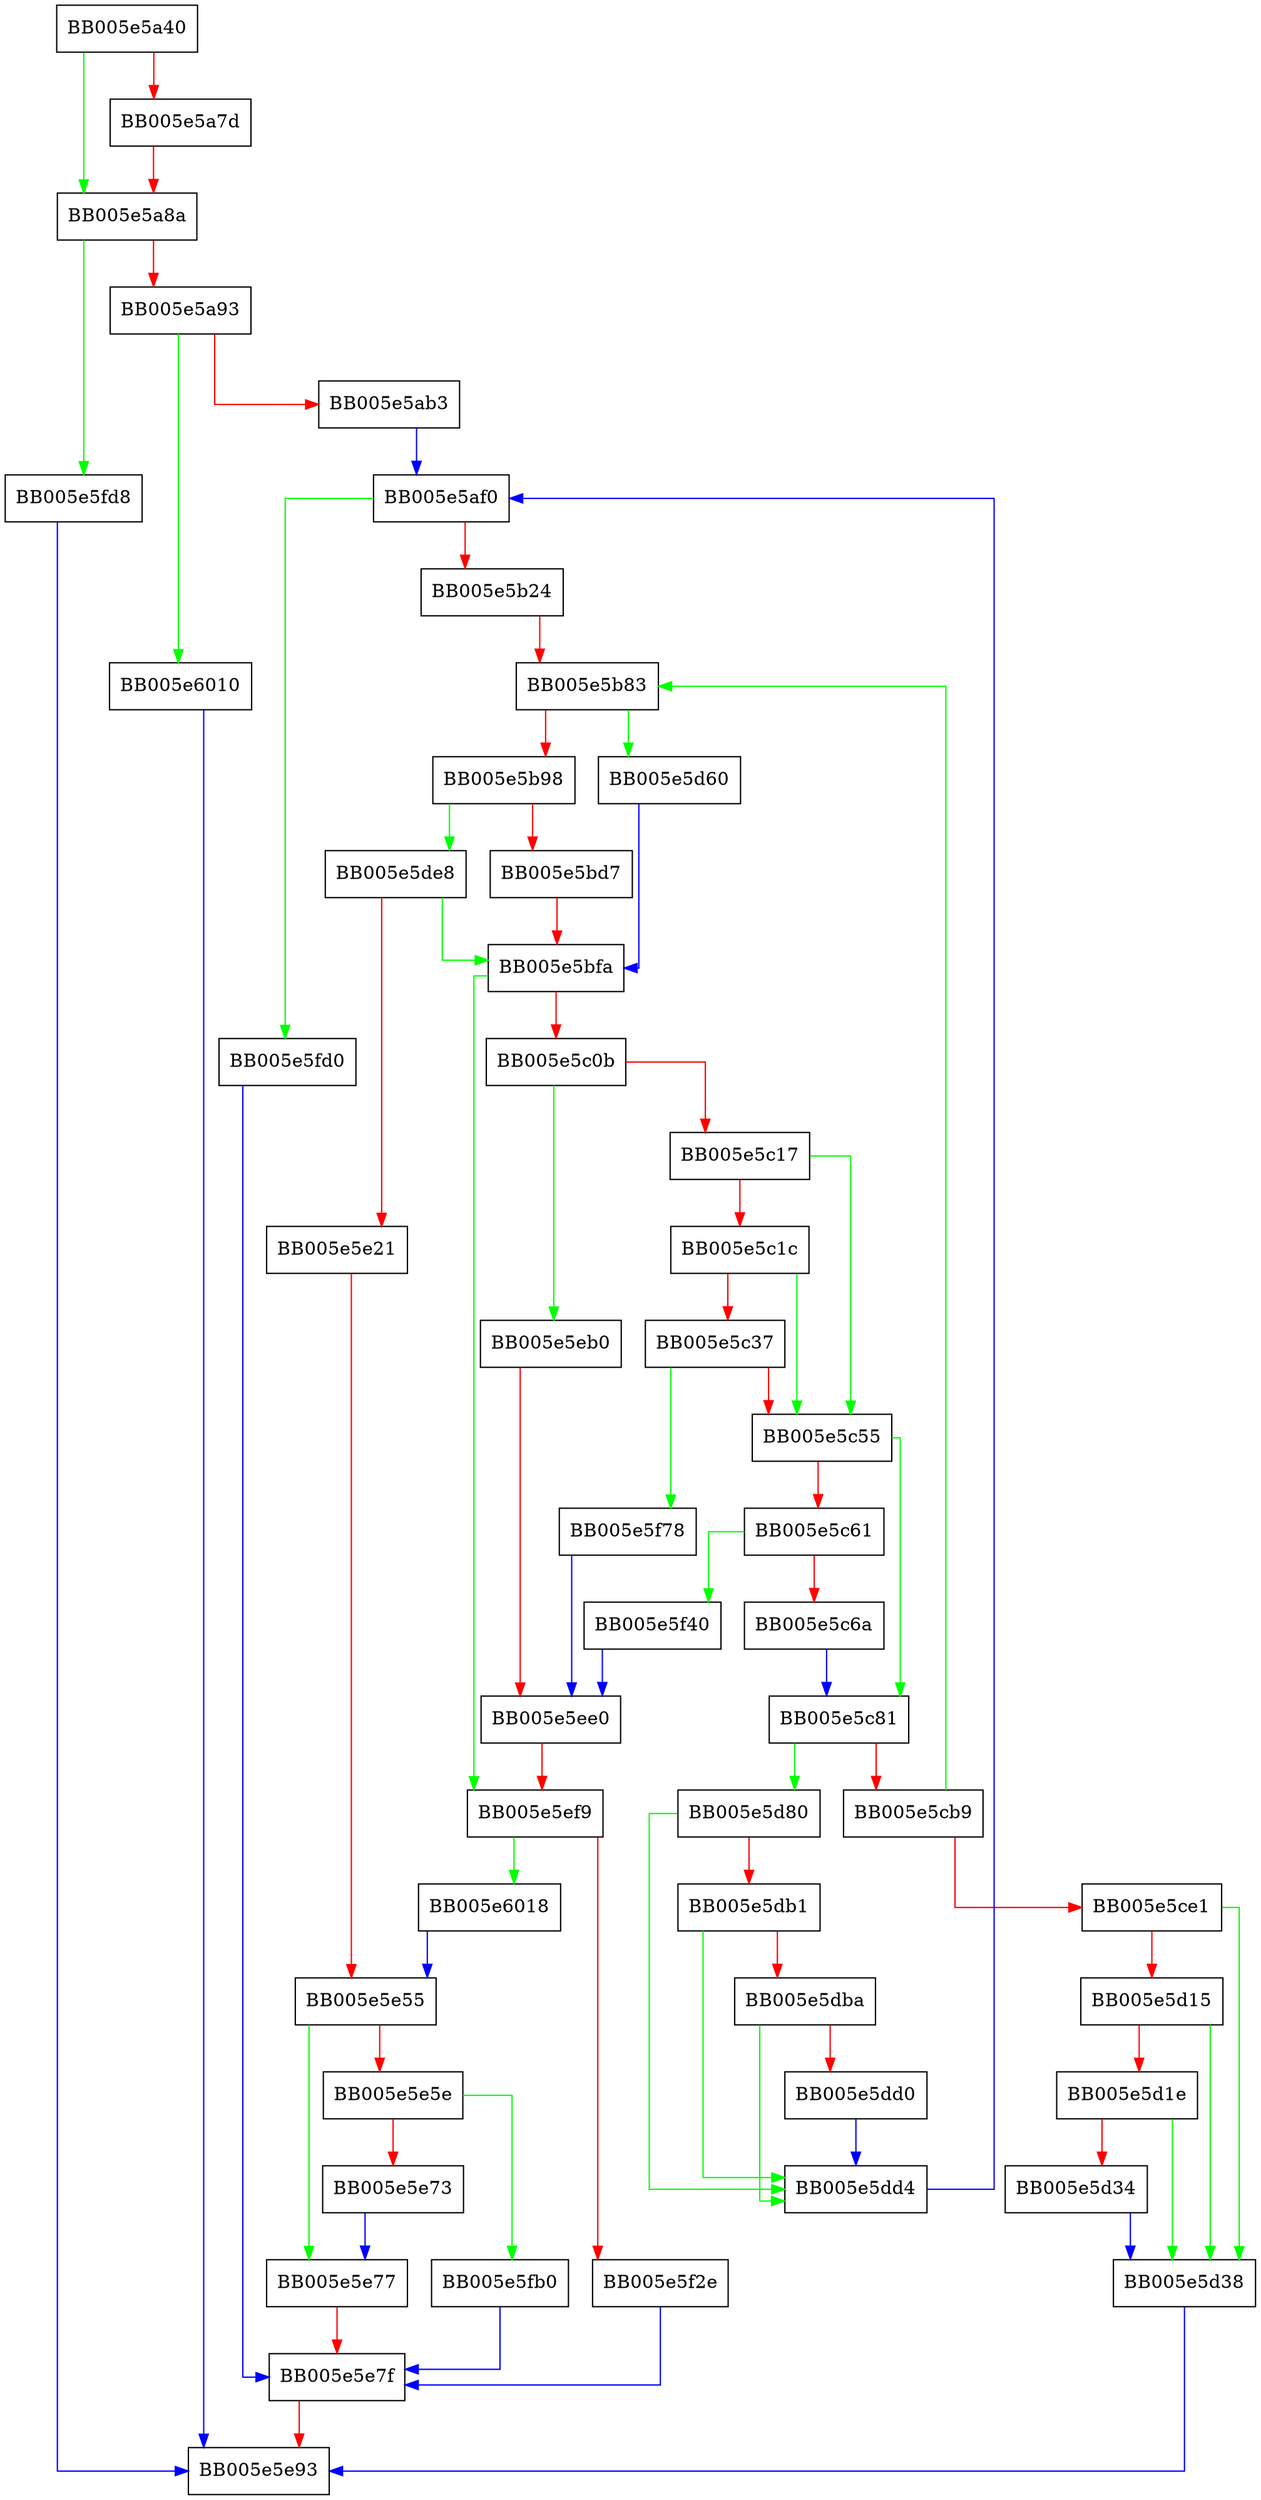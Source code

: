 digraph OSSL_HTTP_get {
  node [shape="box"];
  graph [splines=ortho];
  BB005e5a40 -> BB005e5a8a [color="green"];
  BB005e5a40 -> BB005e5a7d [color="red"];
  BB005e5a7d -> BB005e5a8a [color="red"];
  BB005e5a8a -> BB005e5fd8 [color="green"];
  BB005e5a8a -> BB005e5a93 [color="red"];
  BB005e5a93 -> BB005e6010 [color="green"];
  BB005e5a93 -> BB005e5ab3 [color="red"];
  BB005e5ab3 -> BB005e5af0 [color="blue"];
  BB005e5af0 -> BB005e5fd0 [color="green"];
  BB005e5af0 -> BB005e5b24 [color="red"];
  BB005e5b24 -> BB005e5b83 [color="red"];
  BB005e5b83 -> BB005e5d60 [color="green"];
  BB005e5b83 -> BB005e5b98 [color="red"];
  BB005e5b98 -> BB005e5de8 [color="green"];
  BB005e5b98 -> BB005e5bd7 [color="red"];
  BB005e5bd7 -> BB005e5bfa [color="red"];
  BB005e5bfa -> BB005e5ef9 [color="green"];
  BB005e5bfa -> BB005e5c0b [color="red"];
  BB005e5c0b -> BB005e5eb0 [color="green"];
  BB005e5c0b -> BB005e5c17 [color="red"];
  BB005e5c17 -> BB005e5c55 [color="green"];
  BB005e5c17 -> BB005e5c1c [color="red"];
  BB005e5c1c -> BB005e5c55 [color="green"];
  BB005e5c1c -> BB005e5c37 [color="red"];
  BB005e5c37 -> BB005e5f78 [color="green"];
  BB005e5c37 -> BB005e5c55 [color="red"];
  BB005e5c55 -> BB005e5c81 [color="green"];
  BB005e5c55 -> BB005e5c61 [color="red"];
  BB005e5c61 -> BB005e5f40 [color="green"];
  BB005e5c61 -> BB005e5c6a [color="red"];
  BB005e5c6a -> BB005e5c81 [color="blue"];
  BB005e5c81 -> BB005e5d80 [color="green"];
  BB005e5c81 -> BB005e5cb9 [color="red"];
  BB005e5cb9 -> BB005e5b83 [color="green"];
  BB005e5cb9 -> BB005e5ce1 [color="red"];
  BB005e5ce1 -> BB005e5d38 [color="green"];
  BB005e5ce1 -> BB005e5d15 [color="red"];
  BB005e5d15 -> BB005e5d38 [color="green"];
  BB005e5d15 -> BB005e5d1e [color="red"];
  BB005e5d1e -> BB005e5d38 [color="green"];
  BB005e5d1e -> BB005e5d34 [color="red"];
  BB005e5d34 -> BB005e5d38 [color="blue"];
  BB005e5d38 -> BB005e5e93 [color="blue"];
  BB005e5d60 -> BB005e5bfa [color="blue"];
  BB005e5d80 -> BB005e5dd4 [color="green"];
  BB005e5d80 -> BB005e5db1 [color="red"];
  BB005e5db1 -> BB005e5dd4 [color="green"];
  BB005e5db1 -> BB005e5dba [color="red"];
  BB005e5dba -> BB005e5dd4 [color="green"];
  BB005e5dba -> BB005e5dd0 [color="red"];
  BB005e5dd0 -> BB005e5dd4 [color="blue"];
  BB005e5dd4 -> BB005e5af0 [color="blue"];
  BB005e5de8 -> BB005e5bfa [color="green"];
  BB005e5de8 -> BB005e5e21 [color="red"];
  BB005e5e21 -> BB005e5e55 [color="red"];
  BB005e5e55 -> BB005e5e77 [color="green"];
  BB005e5e55 -> BB005e5e5e [color="red"];
  BB005e5e5e -> BB005e5fb0 [color="green"];
  BB005e5e5e -> BB005e5e73 [color="red"];
  BB005e5e73 -> BB005e5e77 [color="blue"];
  BB005e5e77 -> BB005e5e7f [color="red"];
  BB005e5e7f -> BB005e5e93 [color="red"];
  BB005e5eb0 -> BB005e5ee0 [color="red"];
  BB005e5ee0 -> BB005e5ef9 [color="red"];
  BB005e5ef9 -> BB005e6018 [color="green"];
  BB005e5ef9 -> BB005e5f2e [color="red"];
  BB005e5f2e -> BB005e5e7f [color="blue"];
  BB005e5f40 -> BB005e5ee0 [color="blue"];
  BB005e5f78 -> BB005e5ee0 [color="blue"];
  BB005e5fb0 -> BB005e5e7f [color="blue"];
  BB005e5fd0 -> BB005e5e7f [color="blue"];
  BB005e5fd8 -> BB005e5e93 [color="blue"];
  BB005e6010 -> BB005e5e93 [color="blue"];
  BB005e6018 -> BB005e5e55 [color="blue"];
}
